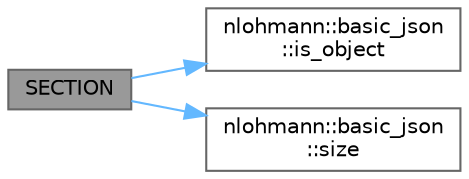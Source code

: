 digraph "SECTION"
{
 // LATEX_PDF_SIZE
  bgcolor="transparent";
  edge [fontname=Helvetica,fontsize=10,labelfontname=Helvetica,labelfontsize=10];
  node [fontname=Helvetica,fontsize=10,shape=box,height=0.2,width=0.4];
  rankdir="LR";
  Node1 [id="Node000001",label="SECTION",height=0.2,width=0.4,color="gray40", fillcolor="grey60", style="filled", fontcolor="black",tooltip=" "];
  Node1 -> Node2 [id="edge1_Node000001_Node000002",color="steelblue1",style="solid",tooltip=" "];
  Node2 [id="Node000002",label="nlohmann::basic_json\l::is_object",height=0.2,width=0.4,color="grey40", fillcolor="white", style="filled",URL="$classnlohmann_1_1basic__json.html#a57e8411a770a6263d6d8f2116c37f3aa",tooltip="return whether value is an object"];
  Node1 -> Node3 [id="edge2_Node000001_Node000003",color="steelblue1",style="solid",tooltip=" "];
  Node3 [id="Node000003",label="nlohmann::basic_json\l::size",height=0.2,width=0.4,color="grey40", fillcolor="white", style="filled",URL="$classnlohmann_1_1basic__json.html#a33c7c8638bb0b12e6d1b69d8106dd2e0",tooltip="returns the number of elements"];
}
